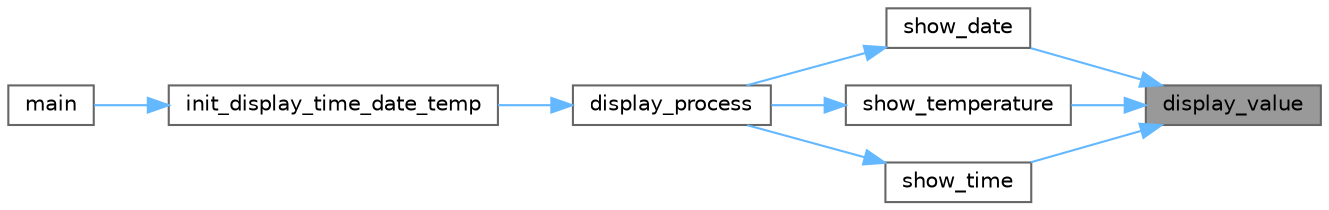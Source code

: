 digraph "display_value"
{
 // LATEX_PDF_SIZE
  bgcolor="transparent";
  edge [fontname=Helvetica,fontsize=10,labelfontname=Helvetica,labelfontsize=10];
  node [fontname=Helvetica,fontsize=10,shape=box,height=0.2,width=0.4];
  rankdir="RL";
  Node1 [id="Node000001",label="display_value",height=0.2,width=0.4,color="gray40", fillcolor="grey60", style="filled", fontcolor="black",tooltip="Display a 2-digit value across two 7-segment displays."];
  Node1 -> Node2 [id="edge1_Node000001_Node000002",dir="back",color="steelblue1",style="solid",tooltip=" "];
  Node2 [id="Node000002",label="show_date",height=0.2,width=0.4,color="grey40", fillcolor="white", style="filled",URL="$display__time__date__temp_8c.html#ac509fb687538ef74425d0afa4758e349",tooltip="Display the current date in (DD MM) format."];
  Node2 -> Node3 [id="edge2_Node000002_Node000003",dir="back",color="steelblue1",style="solid",tooltip=" "];
  Node3 [id="Node000003",label="display_process",height=0.2,width=0.4,color="grey40", fillcolor="white", style="filled",URL="$display__time__date__temp_8c.html#a623676cea54e765bc09b0150f9f11ee3",tooltip="Task that cycles through and displays time, date, and temperature."];
  Node3 -> Node4 [id="edge3_Node000003_Node000004",dir="back",color="steelblue1",style="solid",tooltip=" "];
  Node4 [id="Node000004",label="init_display_time_date_temp",height=0.2,width=0.4,color="grey40", fillcolor="white", style="filled",URL="$display__time__date__temp_8c.html#a08d88c70d567692f6f4900a3842eda5a",tooltip="Initialize and start the task."];
  Node4 -> Node5 [id="edge4_Node000004_Node000005",dir="back",color="steelblue1",style="solid",tooltip=" "];
  Node5 [id="Node000005",label="main",height=0.2,width=0.4,color="grey40", fillcolor="white", style="filled",URL="$main_8c.html#acdef7a1fd863a6d3770c1268cb06add3",tooltip=" "];
  Node1 -> Node6 [id="edge5_Node000001_Node000006",dir="back",color="steelblue1",style="solid",tooltip=" "];
  Node6 [id="Node000006",label="show_temperature",height=0.2,width=0.4,color="grey40", fillcolor="white", style="filled",URL="$display__time__date__temp_8c.html#aedcec35a740c8a26d4d07a7e0e80ba14",tooltip="Display the current temperature in (TT dC) format."];
  Node6 -> Node3 [id="edge6_Node000006_Node000003",dir="back",color="steelblue1",style="solid",tooltip=" "];
  Node1 -> Node7 [id="edge7_Node000001_Node000007",dir="back",color="steelblue1",style="solid",tooltip=" "];
  Node7 [id="Node000007",label="show_time",height=0.2,width=0.4,color="grey40", fillcolor="white", style="filled",URL="$display__time__date__temp_8c.html#a60628b78e24af29bb233c390d51385ce",tooltip="Display the current time in (HH:MM) format."];
  Node7 -> Node3 [id="edge8_Node000007_Node000003",dir="back",color="steelblue1",style="solid",tooltip=" "];
}
